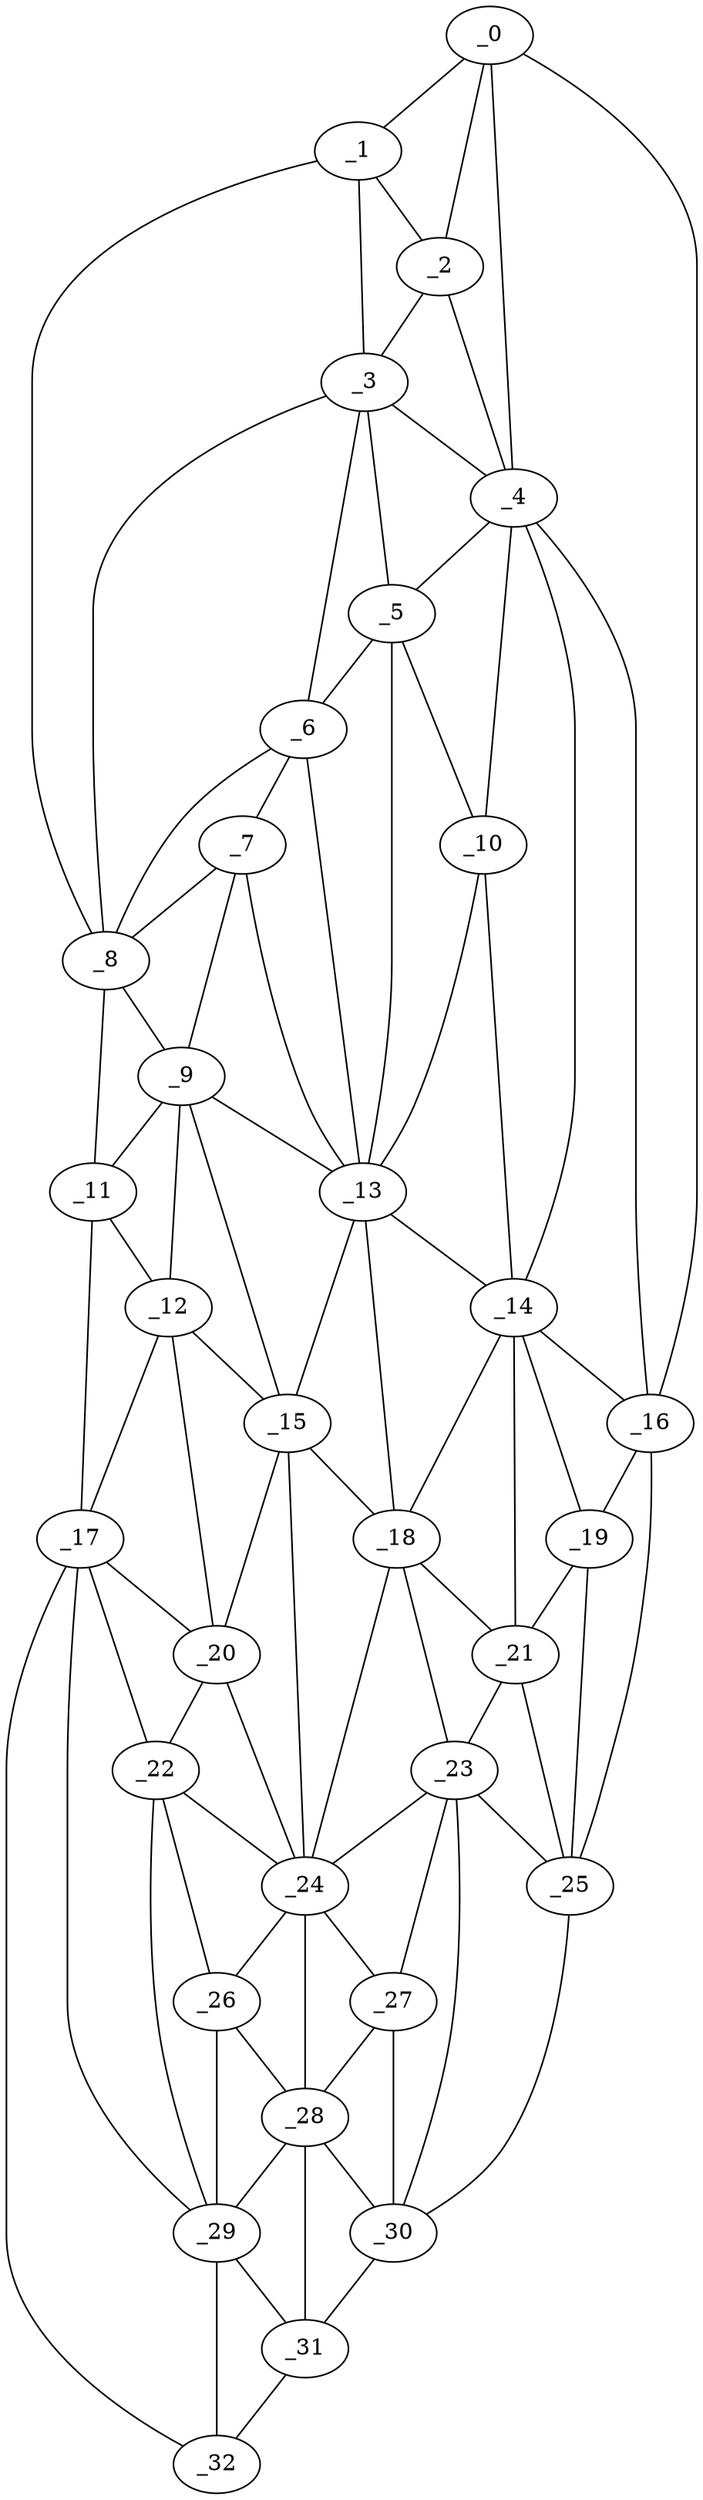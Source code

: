 graph "obj8__110.gxl" {
	_0	 [x=7,
		y=78];
	_1	 [x=14,
		y=66];
	_0 -- _1	 [valence=1];
	_2	 [x=19,
		y=71];
	_0 -- _2	 [valence=2];
	_4	 [x=28,
		y=70];
	_0 -- _4	 [valence=1];
	_16	 [x=70,
		y=101];
	_0 -- _16	 [valence=1];
	_1 -- _2	 [valence=2];
	_3	 [x=25,
		y=57];
	_1 -- _3	 [valence=2];
	_8	 [x=48,
		y=30];
	_1 -- _8	 [valence=1];
	_2 -- _3	 [valence=2];
	_2 -- _4	 [valence=2];
	_3 -- _4	 [valence=2];
	_5	 [x=34,
		y=57];
	_3 -- _5	 [valence=2];
	_6	 [x=39,
		y=43];
	_3 -- _6	 [valence=2];
	_3 -- _8	 [valence=2];
	_4 -- _5	 [valence=2];
	_10	 [x=53,
		y=74];
	_4 -- _10	 [valence=1];
	_14	 [x=64,
		y=85];
	_4 -- _14	 [valence=2];
	_4 -- _16	 [valence=1];
	_5 -- _6	 [valence=2];
	_5 -- _10	 [valence=1];
	_13	 [x=63,
		y=61];
	_5 -- _13	 [valence=2];
	_7	 [x=46,
		y=37];
	_6 -- _7	 [valence=2];
	_6 -- _8	 [valence=1];
	_6 -- _13	 [valence=2];
	_7 -- _8	 [valence=2];
	_9	 [x=53,
		y=35];
	_7 -- _9	 [valence=2];
	_7 -- _13	 [valence=2];
	_8 -- _9	 [valence=2];
	_11	 [x=61,
		y=28];
	_8 -- _11	 [valence=1];
	_9 -- _11	 [valence=1];
	_12	 [x=61,
		y=34];
	_9 -- _12	 [valence=1];
	_9 -- _13	 [valence=1];
	_15	 [x=70,
		y=50];
	_9 -- _15	 [valence=1];
	_10 -- _13	 [valence=2];
	_10 -- _14	 [valence=2];
	_11 -- _12	 [valence=1];
	_17	 [x=72,
		y=28];
	_11 -- _17	 [valence=1];
	_12 -- _15	 [valence=1];
	_12 -- _17	 [valence=2];
	_20	 [x=80,
		y=37];
	_12 -- _20	 [valence=2];
	_13 -- _14	 [valence=1];
	_13 -- _15	 [valence=2];
	_18	 [x=75,
		y=61];
	_13 -- _18	 [valence=2];
	_14 -- _16	 [valence=2];
	_14 -- _18	 [valence=1];
	_19	 [x=79,
		y=89];
	_14 -- _19	 [valence=1];
	_21	 [x=81,
		y=81];
	_14 -- _21	 [valence=2];
	_15 -- _18	 [valence=1];
	_15 -- _20	 [valence=1];
	_24	 [x=92,
		y=56];
	_15 -- _24	 [valence=2];
	_16 -- _19	 [valence=2];
	_25	 [x=95,
		y=82];
	_16 -- _25	 [valence=1];
	_17 -- _20	 [valence=1];
	_22	 [x=90,
		y=38];
	_17 -- _22	 [valence=1];
	_29	 [x=107,
		y=34];
	_17 -- _29	 [valence=1];
	_32	 [x=122,
		y=35];
	_17 -- _32	 [valence=1];
	_18 -- _21	 [valence=2];
	_23	 [x=91,
		y=75];
	_18 -- _23	 [valence=2];
	_18 -- _24	 [valence=2];
	_19 -- _21	 [valence=1];
	_19 -- _25	 [valence=2];
	_20 -- _22	 [valence=1];
	_20 -- _24	 [valence=2];
	_21 -- _23	 [valence=2];
	_21 -- _25	 [valence=2];
	_22 -- _24	 [valence=2];
	_26	 [x=97,
		y=44];
	_22 -- _26	 [valence=1];
	_22 -- _29	 [valence=2];
	_23 -- _24	 [valence=2];
	_23 -- _25	 [valence=1];
	_27	 [x=104,
		y=61];
	_23 -- _27	 [valence=1];
	_30	 [x=110,
		y=67];
	_23 -- _30	 [valence=2];
	_24 -- _26	 [valence=2];
	_24 -- _27	 [valence=2];
	_28	 [x=106,
		y=53];
	_24 -- _28	 [valence=2];
	_25 -- _30	 [valence=1];
	_26 -- _28	 [valence=2];
	_26 -- _29	 [valence=1];
	_27 -- _28	 [valence=2];
	_27 -- _30	 [valence=1];
	_28 -- _29	 [valence=2];
	_28 -- _30	 [valence=2];
	_31	 [x=121,
		y=41];
	_28 -- _31	 [valence=2];
	_29 -- _31	 [valence=2];
	_29 -- _32	 [valence=2];
	_30 -- _31	 [valence=1];
	_31 -- _32	 [valence=1];
}
